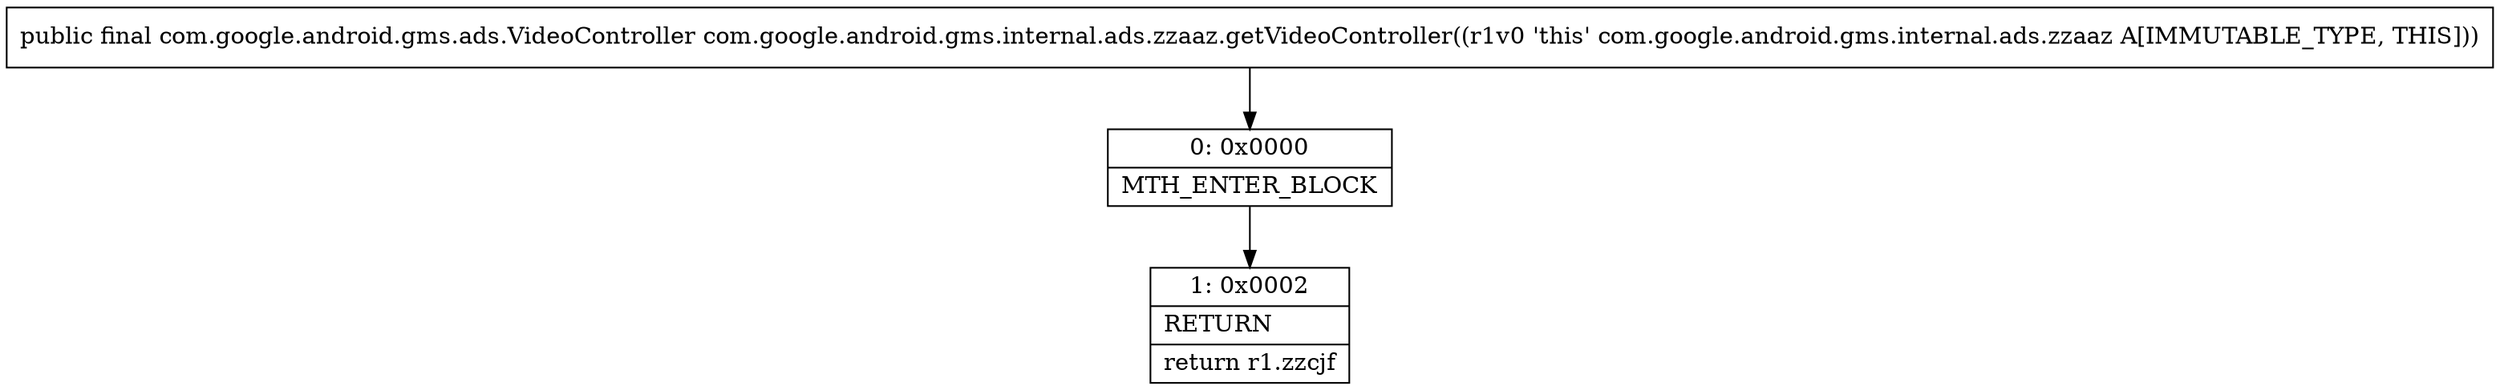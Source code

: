 digraph "CFG forcom.google.android.gms.internal.ads.zzaaz.getVideoController()Lcom\/google\/android\/gms\/ads\/VideoController;" {
Node_0 [shape=record,label="{0\:\ 0x0000|MTH_ENTER_BLOCK\l}"];
Node_1 [shape=record,label="{1\:\ 0x0002|RETURN\l|return r1.zzcjf\l}"];
MethodNode[shape=record,label="{public final com.google.android.gms.ads.VideoController com.google.android.gms.internal.ads.zzaaz.getVideoController((r1v0 'this' com.google.android.gms.internal.ads.zzaaz A[IMMUTABLE_TYPE, THIS])) }"];
MethodNode -> Node_0;
Node_0 -> Node_1;
}

